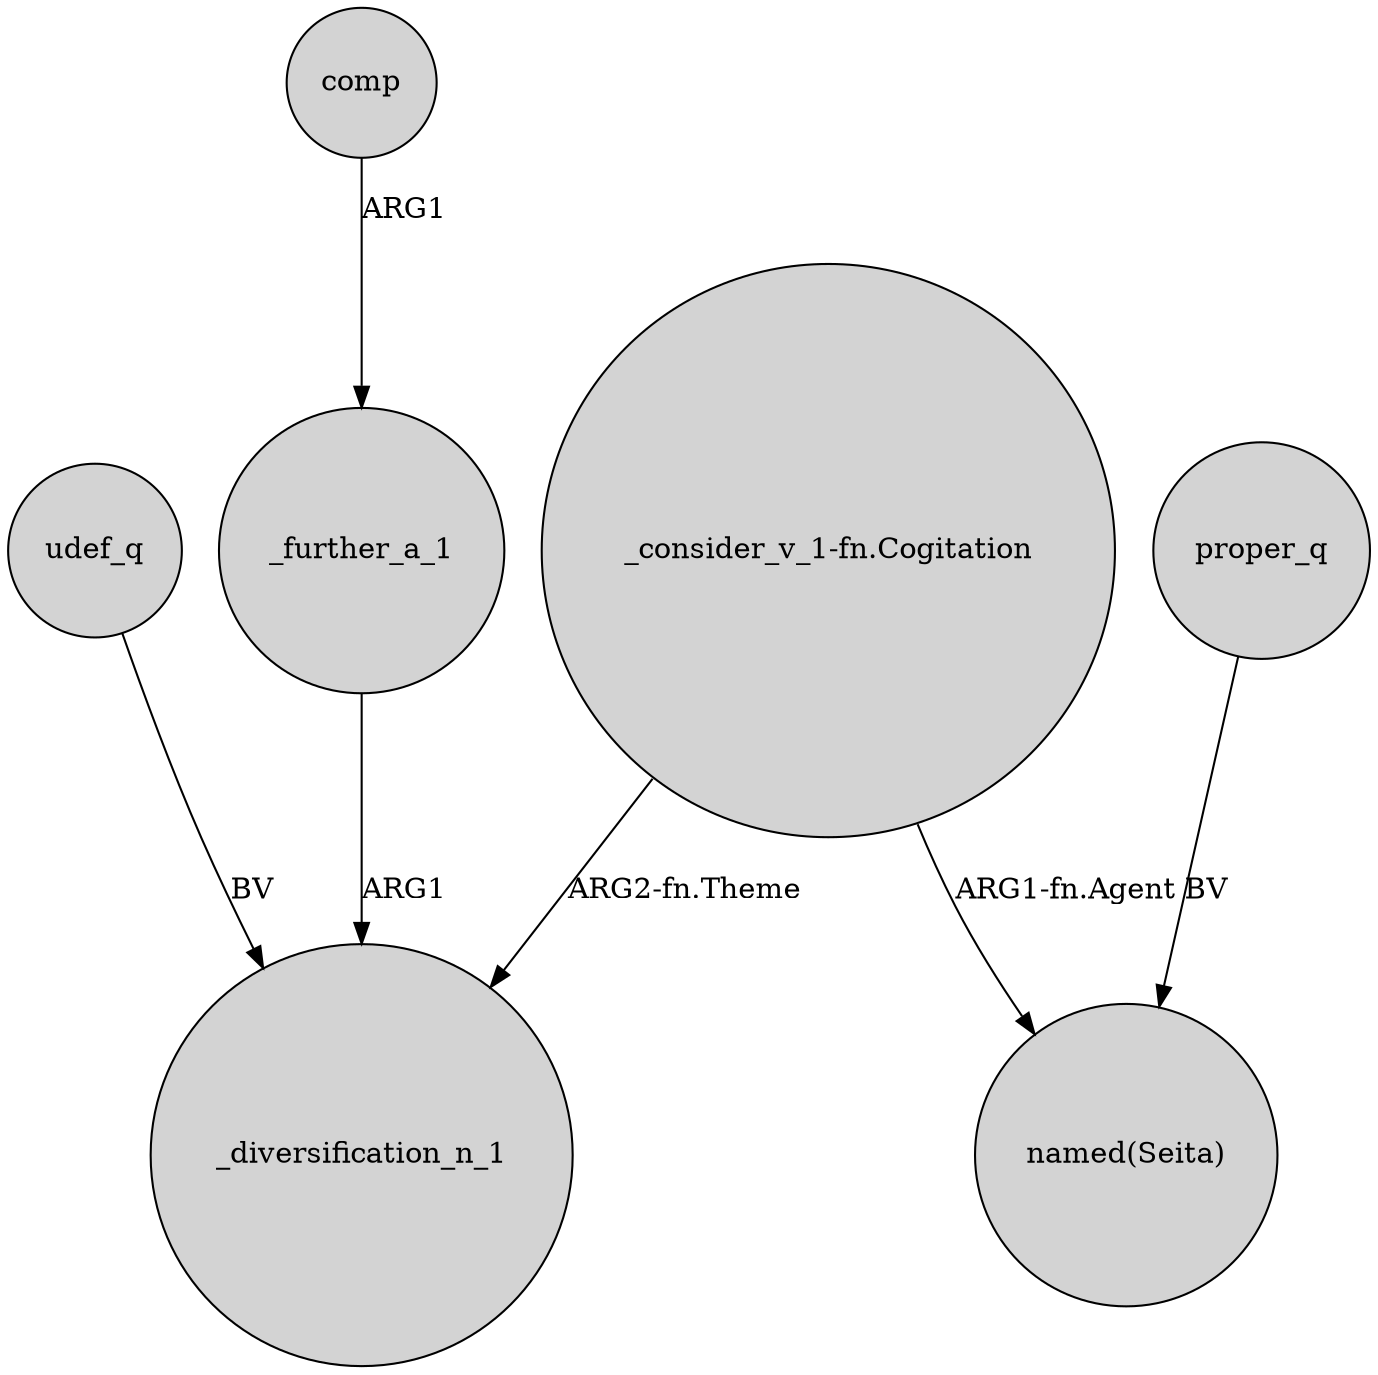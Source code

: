 digraph {
	node [shape=circle style=filled]
	_further_a_1 -> _diversification_n_1 [label=ARG1]
	udef_q -> _diversification_n_1 [label=BV]
	comp -> _further_a_1 [label=ARG1]
	proper_q -> "named(Seita)" [label=BV]
	"_consider_v_1-fn.Cogitation" -> _diversification_n_1 [label="ARG2-fn.Theme"]
	"_consider_v_1-fn.Cogitation" -> "named(Seita)" [label="ARG1-fn.Agent"]
}
